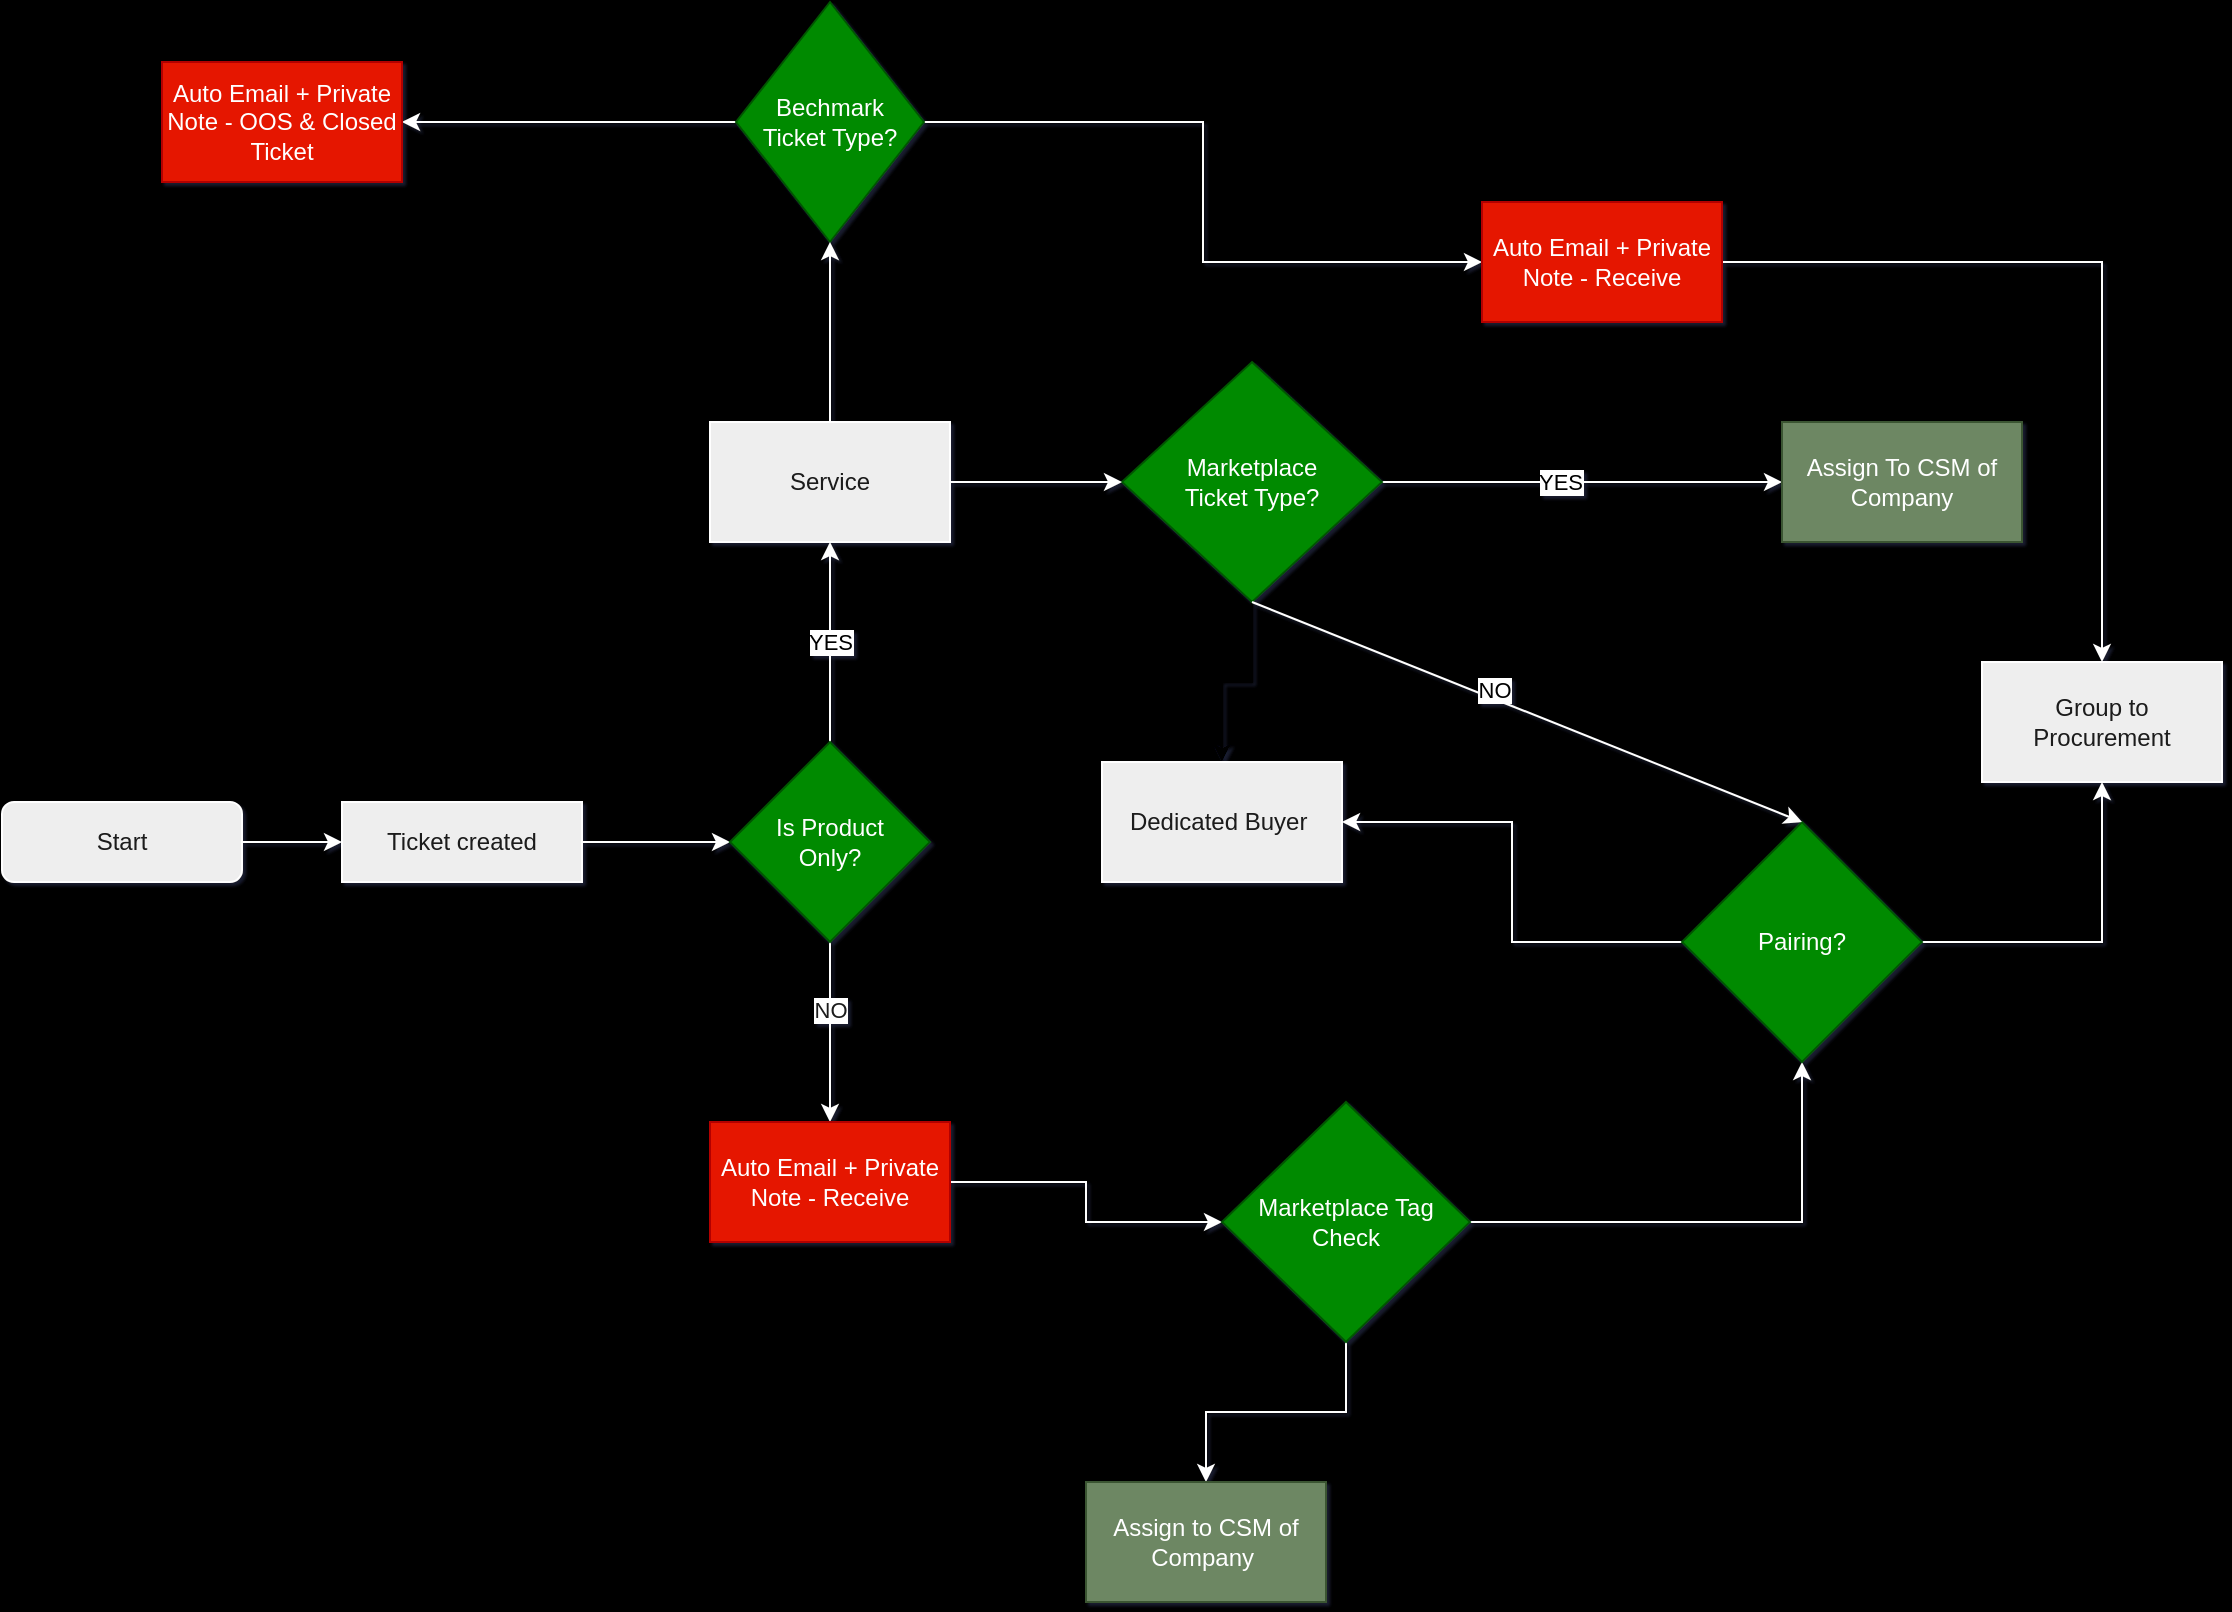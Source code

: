 <mxfile version="21.6.1" type="github">
  <diagram id="C5RBs43oDa-KdzZeNtuy" name="Page-1">
    <mxGraphModel dx="1633" dy="984" grid="1" gridSize="10" guides="1" tooltips="1" connect="1" arrows="1" fold="1" page="1" pageScale="1" pageWidth="1600" pageHeight="900" background="#000000" math="0" shadow="1">
      <root>
        <mxCell id="WIyWlLk6GJQsqaUBKTNV-0" />
        <mxCell id="WIyWlLk6GJQsqaUBKTNV-1" parent="WIyWlLk6GJQsqaUBKTNV-0" />
        <mxCell id="IA_pvSoH-PXnYGf1QYgV-1" value="" style="edgeStyle=orthogonalEdgeStyle;rounded=0;orthogonalLoop=1;jettySize=auto;html=1;labelBackgroundColor=none;strokeColor=#FFFFFF;fontColor=default;" edge="1" parent="WIyWlLk6GJQsqaUBKTNV-1" source="WIyWlLk6GJQsqaUBKTNV-11" target="IA_pvSoH-PXnYGf1QYgV-0">
          <mxGeometry relative="1" as="geometry" />
        </mxCell>
        <mxCell id="WIyWlLk6GJQsqaUBKTNV-11" value="Start" style="rounded=1;whiteSpace=wrap;html=1;fontSize=12;glass=0;strokeWidth=1;shadow=0;labelBackgroundColor=none;fillColor=#EEEEEE;strokeColor=#FFFFFF;fontColor=#1A1A1A;" parent="WIyWlLk6GJQsqaUBKTNV-1" vertex="1">
          <mxGeometry y="450" width="120" height="40" as="geometry" />
        </mxCell>
        <mxCell id="IA_pvSoH-PXnYGf1QYgV-3" value="" style="edgeStyle=orthogonalEdgeStyle;rounded=0;orthogonalLoop=1;jettySize=auto;html=1;labelBackgroundColor=none;strokeColor=#FFFFFF;fontColor=default;" edge="1" parent="WIyWlLk6GJQsqaUBKTNV-1" source="IA_pvSoH-PXnYGf1QYgV-0" target="IA_pvSoH-PXnYGf1QYgV-2">
          <mxGeometry relative="1" as="geometry" />
        </mxCell>
        <mxCell id="IA_pvSoH-PXnYGf1QYgV-0" value="Ticket created" style="rounded=0;whiteSpace=wrap;html=1;labelBackgroundColor=none;fillColor=#EEEEEE;strokeColor=#FFFFFF;fontColor=#1A1A1A;" vertex="1" parent="WIyWlLk6GJQsqaUBKTNV-1">
          <mxGeometry x="170" y="450" width="120" height="40" as="geometry" />
        </mxCell>
        <mxCell id="IA_pvSoH-PXnYGf1QYgV-22" value="" style="edgeStyle=orthogonalEdgeStyle;rounded=0;orthogonalLoop=1;jettySize=auto;html=1;strokeColor=#FFFFFF;fontColor=#FFFFFF;" edge="1" parent="WIyWlLk6GJQsqaUBKTNV-1" source="IA_pvSoH-PXnYGf1QYgV-2" target="IA_pvSoH-PXnYGf1QYgV-21">
          <mxGeometry relative="1" as="geometry" />
        </mxCell>
        <mxCell id="IA_pvSoH-PXnYGf1QYgV-51" value="NO" style="edgeLabel;html=1;align=center;verticalAlign=middle;resizable=0;points=[];fontColor=#1A1A1A;" vertex="1" connectable="0" parent="IA_pvSoH-PXnYGf1QYgV-22">
          <mxGeometry x="-0.252" y="2" relative="1" as="geometry">
            <mxPoint x="-2" as="offset" />
          </mxGeometry>
        </mxCell>
        <mxCell id="IA_pvSoH-PXnYGf1QYgV-55" value="" style="edgeStyle=orthogonalEdgeStyle;rounded=0;orthogonalLoop=1;jettySize=auto;html=1;strokeColor=#FFFFFF;fontColor=#FFFFFF;" edge="1" parent="WIyWlLk6GJQsqaUBKTNV-1" source="IA_pvSoH-PXnYGf1QYgV-2" target="IA_pvSoH-PXnYGf1QYgV-53">
          <mxGeometry relative="1" as="geometry" />
        </mxCell>
        <mxCell id="IA_pvSoH-PXnYGf1QYgV-58" value="YES" style="edgeLabel;html=1;align=center;verticalAlign=middle;resizable=0;points=[];" vertex="1" connectable="0" parent="IA_pvSoH-PXnYGf1QYgV-55">
          <mxGeometry x="-0.063" y="-3" relative="1" as="geometry">
            <mxPoint x="-3" y="-3" as="offset" />
          </mxGeometry>
        </mxCell>
        <mxCell id="IA_pvSoH-PXnYGf1QYgV-2" value="Is Product &lt;br&gt;Only?" style="rhombus;whiteSpace=wrap;html=1;rounded=0;labelBackgroundColor=none;fillColor=#008a00;strokeColor=#005700;fontColor=#ffffff;" vertex="1" parent="WIyWlLk6GJQsqaUBKTNV-1">
          <mxGeometry x="364" y="420" width="100" height="100" as="geometry" />
        </mxCell>
        <mxCell id="IA_pvSoH-PXnYGf1QYgV-11" value="" style="edgeStyle=orthogonalEdgeStyle;rounded=0;orthogonalLoop=1;jettySize=auto;html=1;labelBackgroundColor=none;strokeColor=#FFFFFF;fontColor=#FFFFFF;fontSize=13;" edge="1" parent="WIyWlLk6GJQsqaUBKTNV-1" source="IA_pvSoH-PXnYGf1QYgV-8" target="IA_pvSoH-PXnYGf1QYgV-10">
          <mxGeometry relative="1" as="geometry" />
        </mxCell>
        <mxCell id="IA_pvSoH-PXnYGf1QYgV-16" value="" style="edgeStyle=orthogonalEdgeStyle;rounded=0;orthogonalLoop=1;jettySize=auto;html=1;strokeColor=#FFFFFF;fontColor=#FFFFFF;" edge="1" parent="WIyWlLk6GJQsqaUBKTNV-1" source="IA_pvSoH-PXnYGf1QYgV-8" target="IA_pvSoH-PXnYGf1QYgV-15">
          <mxGeometry relative="1" as="geometry" />
        </mxCell>
        <mxCell id="IA_pvSoH-PXnYGf1QYgV-8" value="Bechmark&lt;br&gt;Ticket Type?" style="rhombus;whiteSpace=wrap;html=1;rounded=0;labelBackgroundColor=none;fillColor=#008a00;strokeColor=#005700;fontColor=#ffffff;" vertex="1" parent="WIyWlLk6GJQsqaUBKTNV-1">
          <mxGeometry x="367" y="50" width="94" height="120" as="geometry" />
        </mxCell>
        <mxCell id="IA_pvSoH-PXnYGf1QYgV-10" value="Auto Email + Private Note - OOS &amp;amp; Closed Ticket" style="whiteSpace=wrap;html=1;rounded=0;labelBackgroundColor=none;fillColor=#e51400;strokeColor=#B20000;fontColor=#ffffff;" vertex="1" parent="WIyWlLk6GJQsqaUBKTNV-1">
          <mxGeometry x="80" y="80" width="120" height="60" as="geometry" />
        </mxCell>
        <mxCell id="IA_pvSoH-PXnYGf1QYgV-47" value="" style="edgeStyle=orthogonalEdgeStyle;rounded=0;orthogonalLoop=1;jettySize=auto;html=1;strokeColor=#FFFFFF;fontColor=#FFFFFF;" edge="1" parent="WIyWlLk6GJQsqaUBKTNV-1" source="IA_pvSoH-PXnYGf1QYgV-12" target="IA_pvSoH-PXnYGf1QYgV-46">
          <mxGeometry relative="1" as="geometry" />
        </mxCell>
        <mxCell id="IA_pvSoH-PXnYGf1QYgV-64" value="YES" style="edgeLabel;html=1;align=center;verticalAlign=middle;resizable=0;points=[];" vertex="1" connectable="0" parent="IA_pvSoH-PXnYGf1QYgV-47">
          <mxGeometry x="-0.265" y="3" relative="1" as="geometry">
            <mxPoint x="15" y="3" as="offset" />
          </mxGeometry>
        </mxCell>
        <mxCell id="IA_pvSoH-PXnYGf1QYgV-59" value="" style="edgeStyle=orthogonalEdgeStyle;rounded=0;orthogonalLoop=1;jettySize=auto;html=1;" edge="1" parent="WIyWlLk6GJQsqaUBKTNV-1" source="IA_pvSoH-PXnYGf1QYgV-12" target="IA_pvSoH-PXnYGf1QYgV-43">
          <mxGeometry relative="1" as="geometry" />
        </mxCell>
        <mxCell id="IA_pvSoH-PXnYGf1QYgV-12" value="Marketplace&lt;br&gt;Ticket Type?" style="rhombus;whiteSpace=wrap;html=1;rounded=0;labelBackgroundColor=none;fillColor=#008a00;strokeColor=#005700;fontColor=#ffffff;" vertex="1" parent="WIyWlLk6GJQsqaUBKTNV-1">
          <mxGeometry x="560" y="230" width="130" height="120" as="geometry" />
        </mxCell>
        <mxCell id="IA_pvSoH-PXnYGf1QYgV-18" value="" style="edgeStyle=orthogonalEdgeStyle;rounded=0;orthogonalLoop=1;jettySize=auto;html=1;strokeColor=#FFFFFF;fontColor=#FFFFFF;" edge="1" parent="WIyWlLk6GJQsqaUBKTNV-1" source="IA_pvSoH-PXnYGf1QYgV-15" target="IA_pvSoH-PXnYGf1QYgV-17">
          <mxGeometry relative="1" as="geometry" />
        </mxCell>
        <mxCell id="IA_pvSoH-PXnYGf1QYgV-15" value="Auto Email + Private Note - Receive" style="whiteSpace=wrap;html=1;fillColor=#e51400;strokeColor=#B20000;fontColor=#ffffff;rounded=0;labelBackgroundColor=none;" vertex="1" parent="WIyWlLk6GJQsqaUBKTNV-1">
          <mxGeometry x="740" y="150" width="120" height="60" as="geometry" />
        </mxCell>
        <mxCell id="IA_pvSoH-PXnYGf1QYgV-17" value="Group to Procurement" style="whiteSpace=wrap;html=1;fillColor=#EEEEEE;strokeColor=#FFFFFF;fontColor=#1A1A1A;rounded=0;labelBackgroundColor=none;" vertex="1" parent="WIyWlLk6GJQsqaUBKTNV-1">
          <mxGeometry x="990" y="380" width="120" height="60" as="geometry" />
        </mxCell>
        <mxCell id="IA_pvSoH-PXnYGf1QYgV-26" value="" style="edgeStyle=orthogonalEdgeStyle;rounded=0;orthogonalLoop=1;jettySize=auto;html=1;strokeColor=#FFFFFF;fontColor=#FFFFFF;" edge="1" parent="WIyWlLk6GJQsqaUBKTNV-1" source="IA_pvSoH-PXnYGf1QYgV-21" target="IA_pvSoH-PXnYGf1QYgV-25">
          <mxGeometry relative="1" as="geometry" />
        </mxCell>
        <mxCell id="IA_pvSoH-PXnYGf1QYgV-21" value="Auto Email + Private Note - Receive" style="whiteSpace=wrap;html=1;fillColor=#e51400;strokeColor=#B20000;fontColor=#ffffff;rounded=0;labelBackgroundColor=none;" vertex="1" parent="WIyWlLk6GJQsqaUBKTNV-1">
          <mxGeometry x="354" y="610" width="120" height="60" as="geometry" />
        </mxCell>
        <mxCell id="IA_pvSoH-PXnYGf1QYgV-30" value="" style="edgeStyle=orthogonalEdgeStyle;rounded=0;orthogonalLoop=1;jettySize=auto;html=1;strokeColor=#FFFFFF;fontColor=#FFFFFF;" edge="1" parent="WIyWlLk6GJQsqaUBKTNV-1" source="IA_pvSoH-PXnYGf1QYgV-25" target="IA_pvSoH-PXnYGf1QYgV-29">
          <mxGeometry relative="1" as="geometry" />
        </mxCell>
        <mxCell id="IA_pvSoH-PXnYGf1QYgV-42" value="" style="edgeStyle=orthogonalEdgeStyle;rounded=0;orthogonalLoop=1;jettySize=auto;html=1;strokeColor=#FFFFFF;fontColor=#FFFFFF;" edge="1" parent="WIyWlLk6GJQsqaUBKTNV-1" source="IA_pvSoH-PXnYGf1QYgV-25" target="IA_pvSoH-PXnYGf1QYgV-41">
          <mxGeometry relative="1" as="geometry" />
        </mxCell>
        <mxCell id="IA_pvSoH-PXnYGf1QYgV-25" value="Marketplace Tag Check" style="rhombus;whiteSpace=wrap;html=1;fillColor=#008a00;strokeColor=#005700;fontColor=#ffffff;rounded=0;labelBackgroundColor=none;" vertex="1" parent="WIyWlLk6GJQsqaUBKTNV-1">
          <mxGeometry x="610" y="600" width="124" height="120" as="geometry" />
        </mxCell>
        <mxCell id="IA_pvSoH-PXnYGf1QYgV-29" value="Assign to CSM of Company&amp;nbsp;" style="whiteSpace=wrap;html=1;fillColor=#6d8764;strokeColor=#3A5431;fontColor=#ffffff;rounded=0;labelBackgroundColor=none;" vertex="1" parent="WIyWlLk6GJQsqaUBKTNV-1">
          <mxGeometry x="542" y="790" width="120" height="60" as="geometry" />
        </mxCell>
        <mxCell id="IA_pvSoH-PXnYGf1QYgV-44" value="" style="edgeStyle=orthogonalEdgeStyle;rounded=0;orthogonalLoop=1;jettySize=auto;html=1;strokeColor=#FFFFFF;fontColor=#FFFFFF;" edge="1" parent="WIyWlLk6GJQsqaUBKTNV-1" source="IA_pvSoH-PXnYGf1QYgV-41" target="IA_pvSoH-PXnYGf1QYgV-43">
          <mxGeometry relative="1" as="geometry" />
        </mxCell>
        <mxCell id="IA_pvSoH-PXnYGf1QYgV-45" value="" style="edgeStyle=orthogonalEdgeStyle;rounded=0;orthogonalLoop=1;jettySize=auto;html=1;strokeColor=#FFFFFF;fontColor=#FFFFFF;" edge="1" parent="WIyWlLk6GJQsqaUBKTNV-1" source="IA_pvSoH-PXnYGf1QYgV-41" target="IA_pvSoH-PXnYGf1QYgV-17">
          <mxGeometry relative="1" as="geometry" />
        </mxCell>
        <mxCell id="IA_pvSoH-PXnYGf1QYgV-41" value="Pairing?" style="rhombus;whiteSpace=wrap;html=1;fillColor=#008a00;strokeColor=#005700;fontColor=#ffffff;rounded=0;labelBackgroundColor=none;" vertex="1" parent="WIyWlLk6GJQsqaUBKTNV-1">
          <mxGeometry x="840" y="460" width="120" height="120" as="geometry" />
        </mxCell>
        <mxCell id="IA_pvSoH-PXnYGf1QYgV-43" value="Dedicated Buyer&amp;nbsp;" style="whiteSpace=wrap;html=1;fillColor=#EEEEEE;strokeColor=#FFFFFF;fontColor=#1A1A1A;rounded=0;labelBackgroundColor=none;" vertex="1" parent="WIyWlLk6GJQsqaUBKTNV-1">
          <mxGeometry x="550" y="430" width="120" height="60" as="geometry" />
        </mxCell>
        <mxCell id="IA_pvSoH-PXnYGf1QYgV-46" value="Assign To CSM of Company" style="whiteSpace=wrap;html=1;fillColor=#6d8764;strokeColor=#3A5431;fontColor=#ffffff;rounded=0;labelBackgroundColor=none;" vertex="1" parent="WIyWlLk6GJQsqaUBKTNV-1">
          <mxGeometry x="890" y="260" width="120" height="60" as="geometry" />
        </mxCell>
        <mxCell id="IA_pvSoH-PXnYGf1QYgV-56" value="" style="edgeStyle=orthogonalEdgeStyle;rounded=0;orthogonalLoop=1;jettySize=auto;html=1;strokeColor=#FFFFFF;fontColor=#FFFFFF;" edge="1" parent="WIyWlLk6GJQsqaUBKTNV-1" source="IA_pvSoH-PXnYGf1QYgV-53" target="IA_pvSoH-PXnYGf1QYgV-8">
          <mxGeometry relative="1" as="geometry" />
        </mxCell>
        <mxCell id="IA_pvSoH-PXnYGf1QYgV-57" value="" style="edgeStyle=orthogonalEdgeStyle;rounded=0;orthogonalLoop=1;jettySize=auto;html=1;strokeColor=#FFFFFF;fontColor=#FFFFFF;" edge="1" parent="WIyWlLk6GJQsqaUBKTNV-1" source="IA_pvSoH-PXnYGf1QYgV-53" target="IA_pvSoH-PXnYGf1QYgV-12">
          <mxGeometry relative="1" as="geometry" />
        </mxCell>
        <mxCell id="IA_pvSoH-PXnYGf1QYgV-53" value="Service" style="rounded=0;whiteSpace=wrap;html=1;strokeColor=#FFFFFF;fontColor=#1A1A1A;fillColor=#EEEEEE;" vertex="1" parent="WIyWlLk6GJQsqaUBKTNV-1">
          <mxGeometry x="354" y="260" width="120" height="60" as="geometry" />
        </mxCell>
        <mxCell id="IA_pvSoH-PXnYGf1QYgV-63" value="" style="edgeStyle=none;orthogonalLoop=1;jettySize=auto;html=1;rounded=0;exitX=0.5;exitY=1;exitDx=0;exitDy=0;entryX=0.5;entryY=0;entryDx=0;entryDy=0;strokeColor=#FFFFFF;" edge="1" parent="WIyWlLk6GJQsqaUBKTNV-1" source="IA_pvSoH-PXnYGf1QYgV-12" target="IA_pvSoH-PXnYGf1QYgV-41">
          <mxGeometry width="80" relative="1" as="geometry">
            <mxPoint x="510" y="470" as="sourcePoint" />
            <mxPoint x="590" y="470" as="targetPoint" />
            <Array as="points" />
          </mxGeometry>
        </mxCell>
        <mxCell id="IA_pvSoH-PXnYGf1QYgV-65" value="NO" style="edgeLabel;html=1;align=center;verticalAlign=middle;resizable=0;points=[];" vertex="1" connectable="0" parent="IA_pvSoH-PXnYGf1QYgV-63">
          <mxGeometry x="-0.136" y="4" relative="1" as="geometry">
            <mxPoint as="offset" />
          </mxGeometry>
        </mxCell>
      </root>
    </mxGraphModel>
  </diagram>
</mxfile>
